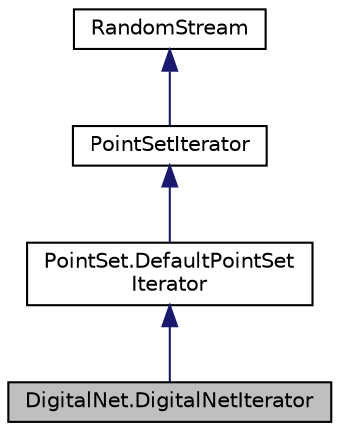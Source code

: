 digraph "DigitalNet.DigitalNetIterator"
{
 // INTERACTIVE_SVG=YES
  bgcolor="transparent";
  edge [fontname="Helvetica",fontsize="10",labelfontname="Helvetica",labelfontsize="10"];
  node [fontname="Helvetica",fontsize="10",shape=record];
  Node5 [label="DigitalNet.DigitalNetIterator",height=0.2,width=0.4,color="black", fillcolor="grey75", style="filled", fontcolor="black"];
  Node6 -> Node5 [dir="back",color="midnightblue",fontsize="10",style="solid",fontname="Helvetica"];
  Node6 [label="PointSet.DefaultPointSet\lIterator",height=0.2,width=0.4,color="black",URL="$classumontreal_1_1ssj_1_1hups_1_1PointSet_1_1DefaultPointSetIterator.html"];
  Node7 -> Node6 [dir="back",color="midnightblue",fontsize="10",style="solid",fontname="Helvetica"];
  Node7 [label="PointSetIterator",height=0.2,width=0.4,color="black",URL="$interfaceumontreal_1_1ssj_1_1hups_1_1PointSetIterator.html",tooltip="Objects of classes that implement this interface are iterators that permit one to enumerate (or obser..."];
  Node8 -> Node7 [dir="back",color="midnightblue",fontsize="10",style="solid",fontname="Helvetica"];
  Node8 [label="RandomStream",height=0.2,width=0.4,color="black",URL="$interfaceumontreal_1_1ssj_1_1rng_1_1RandomStream.html",tooltip="This interface defines the basic structures to handle multiple streams of uniform (pseudo)random numb..."];
}
